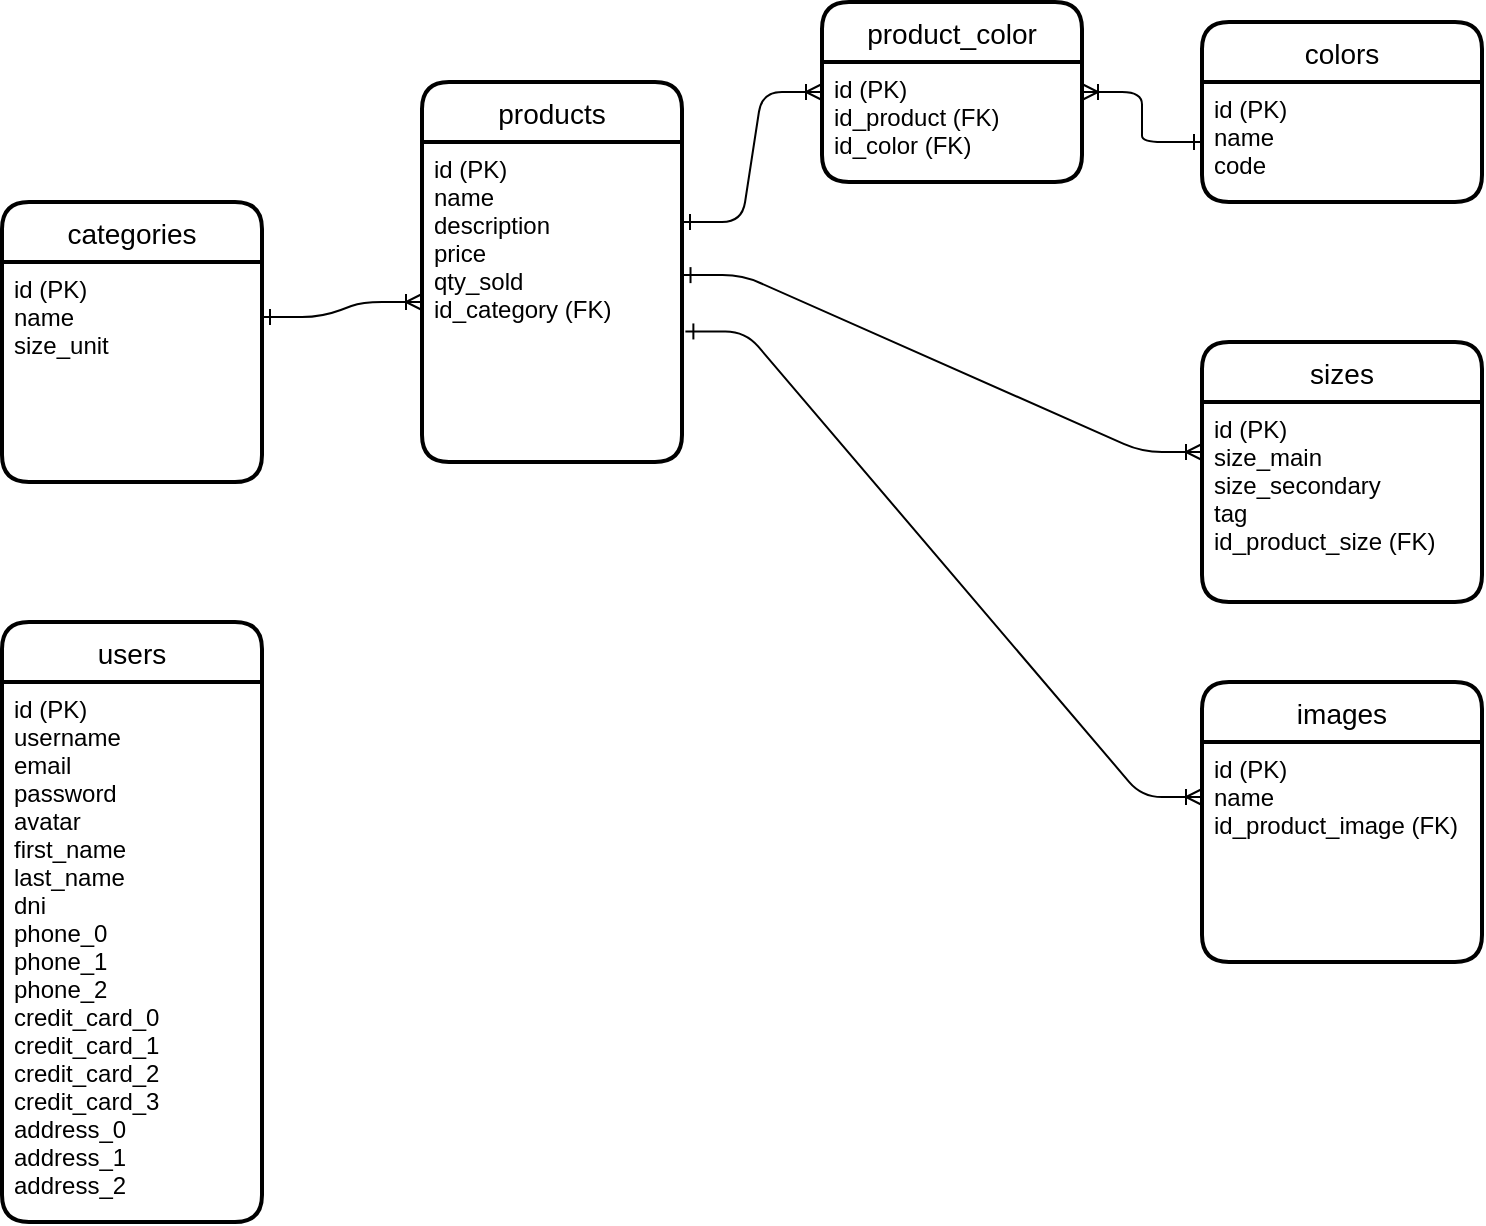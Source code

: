 <mxfile version="13.6.3" type="device"><diagram id="StNLOv4JV4PrAFERqxUo" name="Page-1"><mxGraphModel dx="1242" dy="662" grid="1" gridSize="10" guides="1" tooltips="1" connect="1" arrows="1" fold="1" page="1" pageScale="1" pageWidth="827" pageHeight="1169" math="0" shadow="0"><root><mxCell id="0"/><mxCell id="1" parent="0"/><mxCell id="xHazZ_kAFg8HYs1RMyRM-25" value="" style="edgeStyle=entityRelationEdgeStyle;fontSize=12;html=1;endArrow=ERoneToMany;exitX=1;exitY=0.25;exitDx=0;exitDy=0;entryX=0;entryY=0.25;entryDx=0;entryDy=0;startArrow=ERone;startFill=0;" parent="1" source="xHazZ_kAFg8HYs1RMyRM-19" target="xHazZ_kAFg8HYs1RMyRM-22" edge="1"><mxGeometry width="100" height="100" relative="1" as="geometry"><mxPoint x="360" y="390" as="sourcePoint"/><mxPoint x="460" y="290" as="targetPoint"/></mxGeometry></mxCell><mxCell id="xHazZ_kAFg8HYs1RMyRM-26" value="" style="edgeStyle=entityRelationEdgeStyle;fontSize=12;html=1;endArrow=ERone;entryX=0;entryY=0.5;entryDx=0;entryDy=0;exitX=1;exitY=0.25;exitDx=0;exitDy=0;endFill=0;startArrow=ERoneToMany;startFill=0;" parent="1" source="xHazZ_kAFg8HYs1RMyRM-22" target="xHazZ_kAFg8HYs1RMyRM-24" edge="1"><mxGeometry width="100" height="100" relative="1" as="geometry"><mxPoint x="460" y="290" as="sourcePoint"/><mxPoint x="360" y="390" as="targetPoint"/></mxGeometry></mxCell><mxCell id="xHazZ_kAFg8HYs1RMyRM-30" value="" style="edgeStyle=entityRelationEdgeStyle;fontSize=12;html=1;endArrow=ERoneToMany;exitX=1.002;exitY=0.416;exitDx=0;exitDy=0;exitPerimeter=0;entryX=0;entryY=0.25;entryDx=0;entryDy=0;startArrow=ERone;startFill=0;" parent="1" source="xHazZ_kAFg8HYs1RMyRM-19" target="xHazZ_kAFg8HYs1RMyRM-29" edge="1"><mxGeometry width="100" height="100" relative="1" as="geometry"><mxPoint x="280.0" y="240.0" as="sourcePoint"/><mxPoint x="368.81" y="185.72" as="targetPoint"/></mxGeometry></mxCell><mxCell id="xHazZ_kAFg8HYs1RMyRM-34" value="" style="edgeStyle=entityRelationEdgeStyle;fontSize=12;html=1;endArrow=ERoneToMany;exitX=1.013;exitY=0.592;exitDx=0;exitDy=0;exitPerimeter=0;entryX=0;entryY=0.25;entryDx=0;entryDy=0;startArrow=ERone;startFill=0;" parent="1" source="xHazZ_kAFg8HYs1RMyRM-19" target="xHazZ_kAFg8HYs1RMyRM-33" edge="1"><mxGeometry width="100" height="100" relative="1" as="geometry"><mxPoint x="220.0" y="290.0" as="sourcePoint"/><mxPoint x="557.79" y="352.2" as="targetPoint"/></mxGeometry></mxCell><mxCell id="xHazZ_kAFg8HYs1RMyRM-23" value="colors" style="swimlane;childLayout=stackLayout;horizontal=1;startSize=30;horizontalStack=0;rounded=1;fontSize=14;fontStyle=0;strokeWidth=2;resizeParent=0;resizeLast=1;shadow=0;dashed=0;align=center;" parent="1" vertex="1"><mxGeometry x="650" y="50" width="140" height="90" as="geometry"/></mxCell><mxCell id="xHazZ_kAFg8HYs1RMyRM-24" value="id (PK)&#10;name&#10;code&#10;" style="align=left;strokeColor=none;fillColor=none;spacingLeft=4;fontSize=12;verticalAlign=top;resizable=0;rotatable=0;part=1;" parent="xHazZ_kAFg8HYs1RMyRM-23" vertex="1"><mxGeometry y="30" width="140" height="60" as="geometry"/></mxCell><mxCell id="xHazZ_kAFg8HYs1RMyRM-28" value="sizes" style="swimlane;childLayout=stackLayout;horizontal=1;startSize=30;horizontalStack=0;rounded=1;fontSize=14;fontStyle=0;strokeWidth=2;resizeParent=0;resizeLast=1;shadow=0;dashed=0;align=center;" parent="1" vertex="1"><mxGeometry x="650" y="210" width="140" height="130" as="geometry"/></mxCell><mxCell id="xHazZ_kAFg8HYs1RMyRM-29" value="id (PK)&#10;size_main&#10;size_secondary&#10;tag&#10;id_product_size (FK)&#10;&#10;" style="align=left;strokeColor=none;fillColor=none;spacingLeft=4;fontSize=12;verticalAlign=top;resizable=0;rotatable=0;part=1;" parent="xHazZ_kAFg8HYs1RMyRM-28" vertex="1"><mxGeometry y="30" width="140" height="100" as="geometry"/></mxCell><mxCell id="xHazZ_kAFg8HYs1RMyRM-32" value="images" style="swimlane;childLayout=stackLayout;horizontal=1;startSize=30;horizontalStack=0;rounded=1;fontSize=14;fontStyle=0;strokeWidth=2;resizeParent=0;resizeLast=1;shadow=0;dashed=0;align=center;" parent="1" vertex="1"><mxGeometry x="650" y="380" width="140" height="140" as="geometry"/></mxCell><mxCell id="xHazZ_kAFg8HYs1RMyRM-33" value="id (PK)&#10;name&#10;id_product_image (FK)&#10;&#10;" style="align=left;strokeColor=none;fillColor=none;spacingLeft=4;fontSize=12;verticalAlign=top;resizable=0;rotatable=0;part=1;" parent="xHazZ_kAFg8HYs1RMyRM-32" vertex="1"><mxGeometry y="30" width="140" height="110" as="geometry"/></mxCell><mxCell id="xHazZ_kAFg8HYs1RMyRM-21" value="product_color" style="swimlane;childLayout=stackLayout;horizontal=1;startSize=30;horizontalStack=0;rounded=1;fontSize=14;fontStyle=0;strokeWidth=2;resizeParent=0;resizeLast=1;shadow=0;dashed=0;align=center;" parent="1" vertex="1"><mxGeometry x="460" y="40" width="130" height="90" as="geometry"/></mxCell><mxCell id="xHazZ_kAFg8HYs1RMyRM-22" value="id (PK)&#10;id_product (FK)&#10;id_color (FK)" style="align=left;strokeColor=none;fillColor=none;spacingLeft=4;fontSize=12;verticalAlign=top;resizable=0;rotatable=0;part=1;" parent="xHazZ_kAFg8HYs1RMyRM-21" vertex="1"><mxGeometry y="30" width="130" height="60" as="geometry"/></mxCell><mxCell id="xHazZ_kAFg8HYs1RMyRM-18" value="products" style="swimlane;childLayout=stackLayout;horizontal=1;startSize=30;horizontalStack=0;rounded=1;fontSize=14;fontStyle=0;strokeWidth=2;resizeParent=0;resizeLast=1;shadow=0;dashed=0;align=center;" parent="1" vertex="1"><mxGeometry x="260" y="80" width="130" height="190" as="geometry"/></mxCell><mxCell id="xHazZ_kAFg8HYs1RMyRM-19" value="id (PK)&#10;name&#10;description&#10;price&#10;qty_sold&#10;id_category (FK)&#10;" style="align=left;strokeColor=none;fillColor=none;spacingLeft=4;fontSize=12;verticalAlign=top;resizable=0;rotatable=0;part=1;" parent="xHazZ_kAFg8HYs1RMyRM-18" vertex="1"><mxGeometry y="30" width="130" height="160" as="geometry"/></mxCell><mxCell id="xHazZ_kAFg8HYs1RMyRM-38" value="" style="edgeStyle=entityRelationEdgeStyle;fontSize=12;html=1;endArrow=ERoneToMany;exitX=1;exitY=0.25;exitDx=0;exitDy=0;startArrow=ERone;startFill=0;" parent="1" source="xHazZ_kAFg8HYs1RMyRM-37" target="xHazZ_kAFg8HYs1RMyRM-19" edge="1"><mxGeometry width="100" height="100" relative="1" as="geometry"><mxPoint x="150" y="405" as="sourcePoint"/><mxPoint x="220" y="340" as="targetPoint"/></mxGeometry></mxCell><mxCell id="xHazZ_kAFg8HYs1RMyRM-36" value="categories" style="swimlane;childLayout=stackLayout;horizontal=1;startSize=30;horizontalStack=0;rounded=1;fontSize=14;fontStyle=0;strokeWidth=2;resizeParent=0;resizeLast=1;shadow=0;dashed=0;align=center;" parent="1" vertex="1"><mxGeometry x="50" y="140" width="130" height="140" as="geometry"><mxRectangle x="50" y="120" width="100" height="30" as="alternateBounds"/></mxGeometry></mxCell><mxCell id="xHazZ_kAFg8HYs1RMyRM-37" value="id (PK)&#10;name&#10;size_unit&#10;" style="align=left;strokeColor=none;fillColor=none;spacingLeft=4;fontSize=12;verticalAlign=top;resizable=0;rotatable=0;part=1;" parent="xHazZ_kAFg8HYs1RMyRM-36" vertex="1"><mxGeometry y="30" width="130" height="110" as="geometry"/></mxCell><mxCell id="xHazZ_kAFg8HYs1RMyRM-41" value="users" style="swimlane;childLayout=stackLayout;horizontal=1;startSize=30;horizontalStack=0;rounded=1;fontSize=14;fontStyle=0;strokeWidth=2;resizeParent=0;resizeLast=1;shadow=0;dashed=0;align=center;" parent="1" vertex="1"><mxGeometry x="50" y="350" width="130" height="300" as="geometry"/></mxCell><mxCell id="xHazZ_kAFg8HYs1RMyRM-42" value="id (PK)&#10;username&#10;email&#10;password&#10;avatar&#10;first_name&#10;last_name&#10;dni&#10;phone_0&#10;phone_1&#10;phone_2&#10;credit_card_0&#10;credit_card_1&#10;credit_card_2&#10;credit_card_3&#10;address_0&#10;address_1&#10;address_2&#10;" style="align=left;strokeColor=none;fillColor=none;spacingLeft=4;fontSize=12;verticalAlign=top;resizable=0;rotatable=0;part=1;" parent="xHazZ_kAFg8HYs1RMyRM-41" vertex="1"><mxGeometry y="30" width="130" height="270" as="geometry"/></mxCell></root></mxGraphModel></diagram></mxfile>